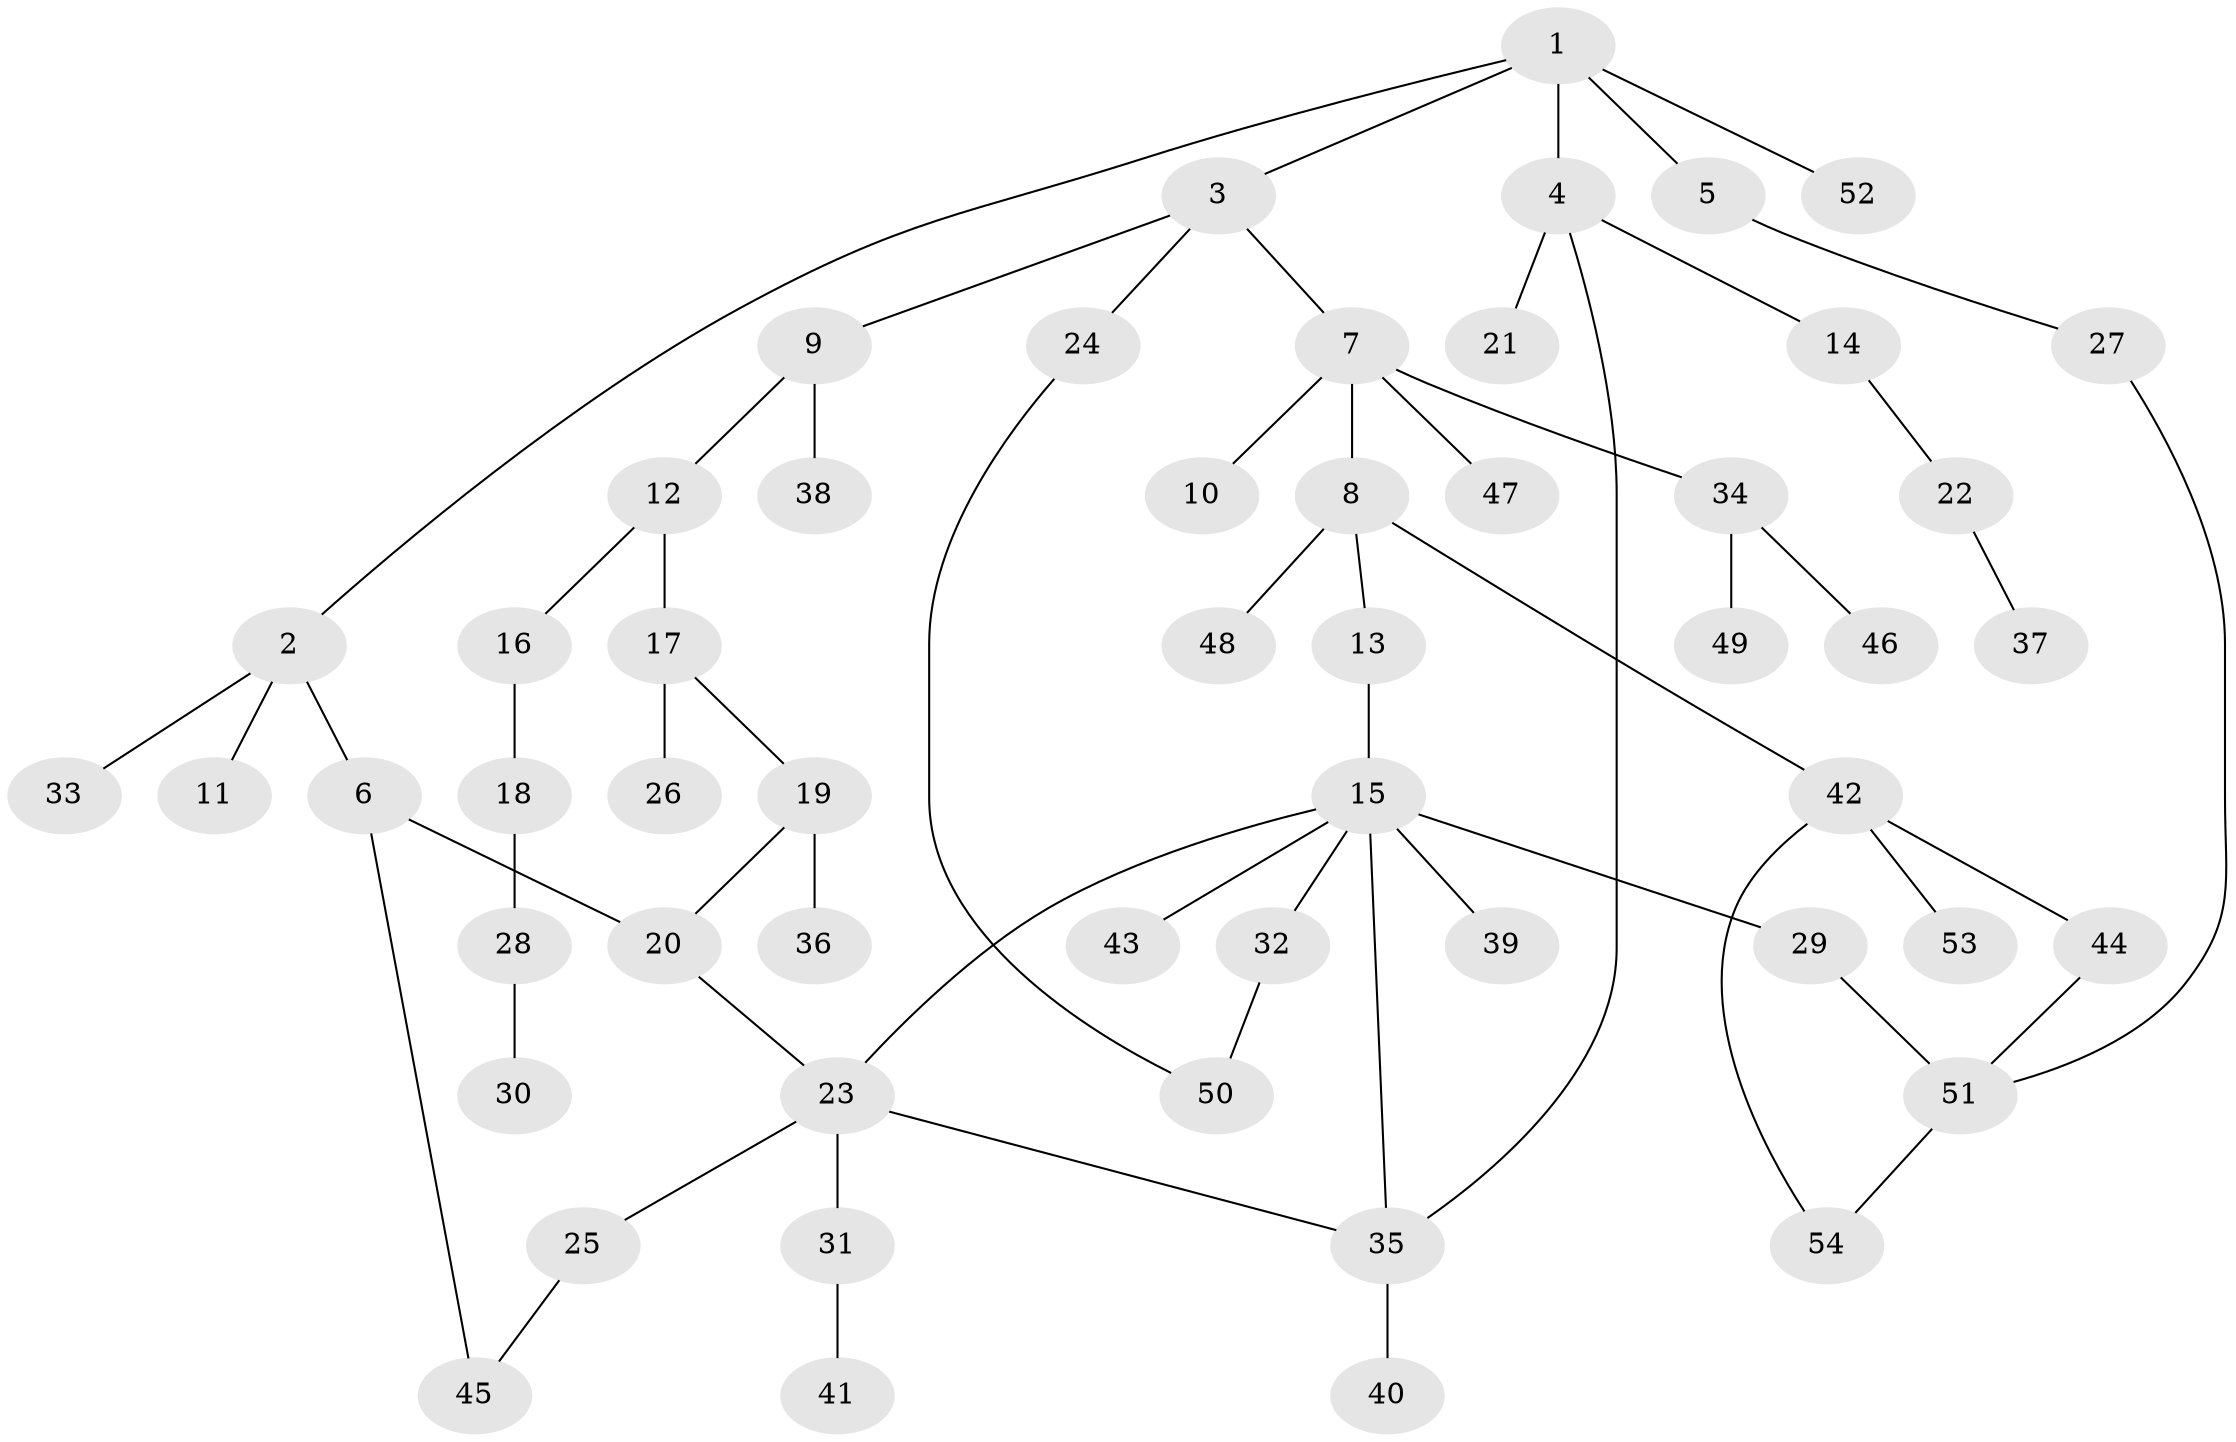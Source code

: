 // Generated by graph-tools (version 1.1) at 2025/34/03/09/25 02:34:08]
// undirected, 54 vertices, 62 edges
graph export_dot {
graph [start="1"]
  node [color=gray90,style=filled];
  1;
  2;
  3;
  4;
  5;
  6;
  7;
  8;
  9;
  10;
  11;
  12;
  13;
  14;
  15;
  16;
  17;
  18;
  19;
  20;
  21;
  22;
  23;
  24;
  25;
  26;
  27;
  28;
  29;
  30;
  31;
  32;
  33;
  34;
  35;
  36;
  37;
  38;
  39;
  40;
  41;
  42;
  43;
  44;
  45;
  46;
  47;
  48;
  49;
  50;
  51;
  52;
  53;
  54;
  1 -- 2;
  1 -- 3;
  1 -- 4;
  1 -- 5;
  1 -- 52;
  2 -- 6;
  2 -- 11;
  2 -- 33;
  3 -- 7;
  3 -- 9;
  3 -- 24;
  4 -- 14;
  4 -- 21;
  4 -- 35;
  5 -- 27;
  6 -- 20;
  6 -- 45;
  7 -- 8;
  7 -- 10;
  7 -- 34;
  7 -- 47;
  8 -- 13;
  8 -- 42;
  8 -- 48;
  9 -- 12;
  9 -- 38;
  12 -- 16;
  12 -- 17;
  13 -- 15;
  14 -- 22;
  15 -- 23;
  15 -- 29;
  15 -- 32;
  15 -- 35;
  15 -- 39;
  15 -- 43;
  16 -- 18;
  17 -- 19;
  17 -- 26;
  18 -- 28;
  19 -- 36;
  19 -- 20;
  20 -- 23;
  22 -- 37;
  23 -- 25;
  23 -- 31;
  23 -- 35;
  24 -- 50;
  25 -- 45;
  27 -- 51;
  28 -- 30;
  29 -- 51;
  31 -- 41;
  32 -- 50;
  34 -- 46;
  34 -- 49;
  35 -- 40;
  42 -- 44;
  42 -- 53;
  42 -- 54;
  44 -- 51;
  51 -- 54;
}
